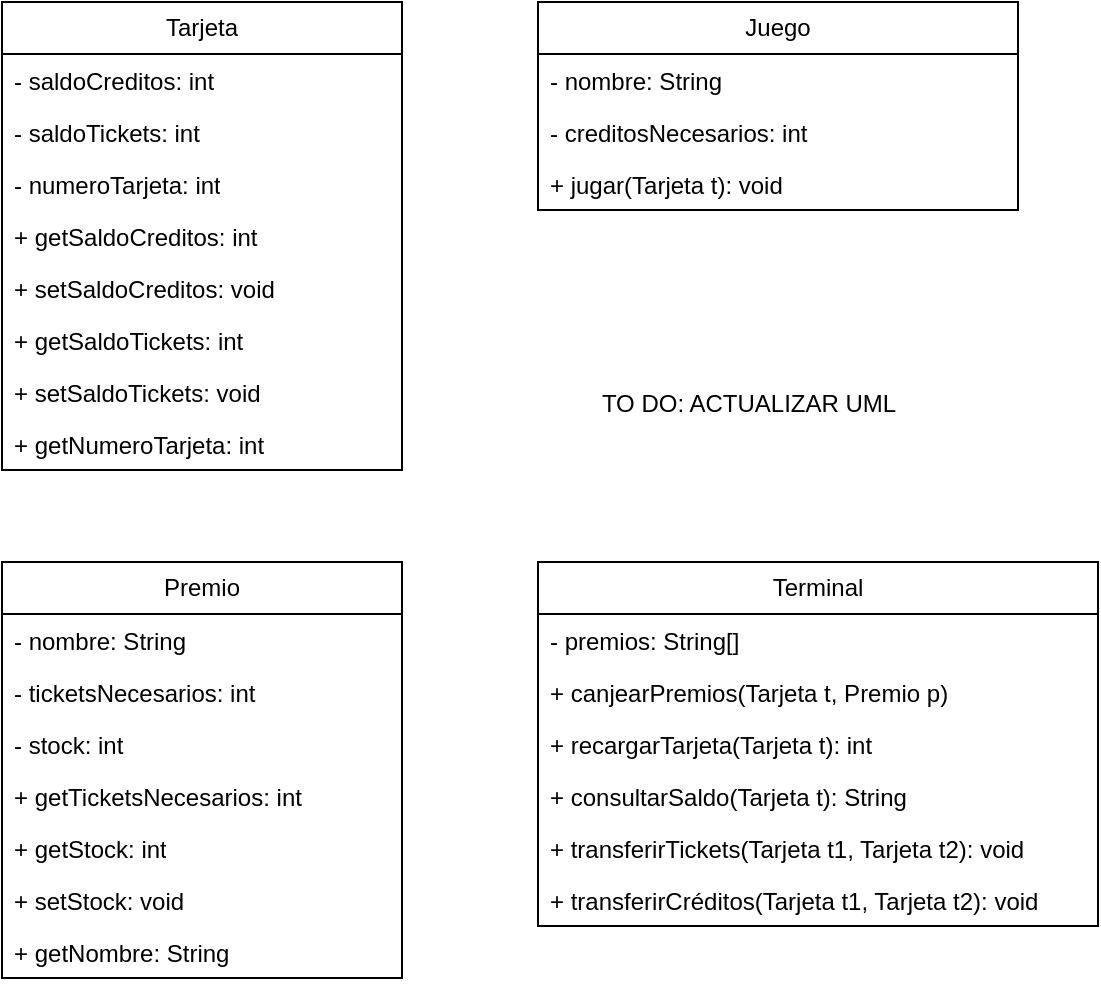 <mxfile version="22.1.7" type="device">
  <diagram name="Página-1" id="wa5kcKq3e18CeOB7k1VS">
    <mxGraphModel dx="1230" dy="656" grid="0" gridSize="10" guides="1" tooltips="1" connect="1" arrows="1" fold="1" page="0" pageScale="1" pageWidth="827" pageHeight="1169" math="0" shadow="0">
      <root>
        <mxCell id="0" />
        <mxCell id="1" parent="0" />
        <mxCell id="PjZ2b1iuHEPJoVRlskKN-1" value="Tarjeta" style="swimlane;fontStyle=0;childLayout=stackLayout;horizontal=1;startSize=26;fillColor=none;horizontalStack=0;resizeParent=1;resizeParentMax=0;resizeLast=0;collapsible=1;marginBottom=0;whiteSpace=wrap;html=1;" parent="1" vertex="1">
          <mxGeometry width="200" height="234" as="geometry" />
        </mxCell>
        <mxCell id="PjZ2b1iuHEPJoVRlskKN-2" value="- saldoCreditos: int" style="text;strokeColor=none;fillColor=none;align=left;verticalAlign=top;spacingLeft=4;spacingRight=4;overflow=hidden;rotatable=0;points=[[0,0.5],[1,0.5]];portConstraint=eastwest;whiteSpace=wrap;html=1;" parent="PjZ2b1iuHEPJoVRlskKN-1" vertex="1">
          <mxGeometry y="26" width="200" height="26" as="geometry" />
        </mxCell>
        <mxCell id="PjZ2b1iuHEPJoVRlskKN-3" value="- saldoTickets: int" style="text;strokeColor=none;fillColor=none;align=left;verticalAlign=top;spacingLeft=4;spacingRight=4;overflow=hidden;rotatable=0;points=[[0,0.5],[1,0.5]];portConstraint=eastwest;whiteSpace=wrap;html=1;" parent="PjZ2b1iuHEPJoVRlskKN-1" vertex="1">
          <mxGeometry y="52" width="200" height="26" as="geometry" />
        </mxCell>
        <mxCell id="PjZ2b1iuHEPJoVRlskKN-4" value="- numeroTarjeta: int" style="text;strokeColor=none;fillColor=none;align=left;verticalAlign=top;spacingLeft=4;spacingRight=4;overflow=hidden;rotatable=0;points=[[0,0.5],[1,0.5]];portConstraint=eastwest;whiteSpace=wrap;html=1;" parent="PjZ2b1iuHEPJoVRlskKN-1" vertex="1">
          <mxGeometry y="78" width="200" height="26" as="geometry" />
        </mxCell>
        <mxCell id="cTf_eGv-bGiG5YdIAFfl-2" value="+ getSaldoCreditos: int" style="text;strokeColor=none;fillColor=none;align=left;verticalAlign=top;spacingLeft=4;spacingRight=4;overflow=hidden;rotatable=0;points=[[0,0.5],[1,0.5]];portConstraint=eastwest;whiteSpace=wrap;html=1;" parent="PjZ2b1iuHEPJoVRlskKN-1" vertex="1">
          <mxGeometry y="104" width="200" height="26" as="geometry" />
        </mxCell>
        <mxCell id="cTf_eGv-bGiG5YdIAFfl-3" value="+ setSaldoCreditos: void" style="text;strokeColor=none;fillColor=none;align=left;verticalAlign=top;spacingLeft=4;spacingRight=4;overflow=hidden;rotatable=0;points=[[0,0.5],[1,0.5]];portConstraint=eastwest;whiteSpace=wrap;html=1;" parent="PjZ2b1iuHEPJoVRlskKN-1" vertex="1">
          <mxGeometry y="130" width="200" height="26" as="geometry" />
        </mxCell>
        <mxCell id="cTf_eGv-bGiG5YdIAFfl-4" value="+ getSaldoTickets: int" style="text;strokeColor=none;fillColor=none;align=left;verticalAlign=top;spacingLeft=4;spacingRight=4;overflow=hidden;rotatable=0;points=[[0,0.5],[1,0.5]];portConstraint=eastwest;whiteSpace=wrap;html=1;" parent="PjZ2b1iuHEPJoVRlskKN-1" vertex="1">
          <mxGeometry y="156" width="200" height="26" as="geometry" />
        </mxCell>
        <mxCell id="cTf_eGv-bGiG5YdIAFfl-5" value="+ setSaldoTickets: void" style="text;strokeColor=none;fillColor=none;align=left;verticalAlign=top;spacingLeft=4;spacingRight=4;overflow=hidden;rotatable=0;points=[[0,0.5],[1,0.5]];portConstraint=eastwest;whiteSpace=wrap;html=1;" parent="PjZ2b1iuHEPJoVRlskKN-1" vertex="1">
          <mxGeometry y="182" width="200" height="26" as="geometry" />
        </mxCell>
        <mxCell id="cTf_eGv-bGiG5YdIAFfl-6" value="+ getNumeroTarjeta: int" style="text;strokeColor=none;fillColor=none;align=left;verticalAlign=top;spacingLeft=4;spacingRight=4;overflow=hidden;rotatable=0;points=[[0,0.5],[1,0.5]];portConstraint=eastwest;whiteSpace=wrap;html=1;" parent="PjZ2b1iuHEPJoVRlskKN-1" vertex="1">
          <mxGeometry y="208" width="200" height="26" as="geometry" />
        </mxCell>
        <mxCell id="PjZ2b1iuHEPJoVRlskKN-5" value="Juego" style="swimlane;fontStyle=0;childLayout=stackLayout;horizontal=1;startSize=26;fillColor=none;horizontalStack=0;resizeParent=1;resizeParentMax=0;resizeLast=0;collapsible=1;marginBottom=0;whiteSpace=wrap;html=1;" parent="1" vertex="1">
          <mxGeometry x="268" width="240" height="104" as="geometry">
            <mxRectangle x="360" y="40" width="100" height="30" as="alternateBounds" />
          </mxGeometry>
        </mxCell>
        <mxCell id="PjZ2b1iuHEPJoVRlskKN-6" value="- nombre: String" style="text;strokeColor=none;fillColor=none;align=left;verticalAlign=top;spacingLeft=4;spacingRight=4;overflow=hidden;rotatable=0;points=[[0,0.5],[1,0.5]];portConstraint=eastwest;whiteSpace=wrap;html=1;" parent="PjZ2b1iuHEPJoVRlskKN-5" vertex="1">
          <mxGeometry y="26" width="240" height="26" as="geometry" />
        </mxCell>
        <mxCell id="PjZ2b1iuHEPJoVRlskKN-7" value="- creditosNecesarios: int" style="text;strokeColor=none;fillColor=none;align=left;verticalAlign=top;spacingLeft=4;spacingRight=4;overflow=hidden;rotatable=0;points=[[0,0.5],[1,0.5]];portConstraint=eastwest;whiteSpace=wrap;html=1;" parent="PjZ2b1iuHEPJoVRlskKN-5" vertex="1">
          <mxGeometry y="52" width="240" height="26" as="geometry" />
        </mxCell>
        <mxCell id="PjZ2b1iuHEPJoVRlskKN-8" value="+ jugar(Tarjeta t): void" style="text;strokeColor=none;fillColor=none;align=left;verticalAlign=top;spacingLeft=4;spacingRight=4;overflow=hidden;rotatable=0;points=[[0,0.5],[1,0.5]];portConstraint=eastwest;whiteSpace=wrap;html=1;" parent="PjZ2b1iuHEPJoVRlskKN-5" vertex="1">
          <mxGeometry y="78" width="240" height="26" as="geometry" />
        </mxCell>
        <mxCell id="PjZ2b1iuHEPJoVRlskKN-14" value="Premio" style="swimlane;fontStyle=0;childLayout=stackLayout;horizontal=1;startSize=26;fillColor=none;horizontalStack=0;resizeParent=1;resizeParentMax=0;resizeLast=0;collapsible=1;marginBottom=0;whiteSpace=wrap;html=1;" parent="1" vertex="1">
          <mxGeometry y="280" width="200" height="208" as="geometry" />
        </mxCell>
        <mxCell id="PjZ2b1iuHEPJoVRlskKN-15" value="- nombre: String" style="text;strokeColor=none;fillColor=none;align=left;verticalAlign=top;spacingLeft=4;spacingRight=4;overflow=hidden;rotatable=0;points=[[0,0.5],[1,0.5]];portConstraint=eastwest;whiteSpace=wrap;html=1;" parent="PjZ2b1iuHEPJoVRlskKN-14" vertex="1">
          <mxGeometry y="26" width="200" height="26" as="geometry" />
        </mxCell>
        <mxCell id="PjZ2b1iuHEPJoVRlskKN-16" value="- ticketsNecesarios: int" style="text;strokeColor=none;fillColor=none;align=left;verticalAlign=top;spacingLeft=4;spacingRight=4;overflow=hidden;rotatable=0;points=[[0,0.5],[1,0.5]];portConstraint=eastwest;whiteSpace=wrap;html=1;" parent="PjZ2b1iuHEPJoVRlskKN-14" vertex="1">
          <mxGeometry y="52" width="200" height="26" as="geometry" />
        </mxCell>
        <mxCell id="PjZ2b1iuHEPJoVRlskKN-17" value="- stock: int" style="text;strokeColor=none;fillColor=none;align=left;verticalAlign=top;spacingLeft=4;spacingRight=4;overflow=hidden;rotatable=0;points=[[0,0.5],[1,0.5]];portConstraint=eastwest;whiteSpace=wrap;html=1;" parent="PjZ2b1iuHEPJoVRlskKN-14" vertex="1">
          <mxGeometry y="78" width="200" height="26" as="geometry" />
        </mxCell>
        <mxCell id="cTf_eGv-bGiG5YdIAFfl-10" value="+ getTicketsNecesarios: int" style="text;strokeColor=none;fillColor=none;align=left;verticalAlign=top;spacingLeft=4;spacingRight=4;overflow=hidden;rotatable=0;points=[[0,0.5],[1,0.5]];portConstraint=eastwest;whiteSpace=wrap;html=1;" parent="PjZ2b1iuHEPJoVRlskKN-14" vertex="1">
          <mxGeometry y="104" width="200" height="26" as="geometry" />
        </mxCell>
        <mxCell id="cTf_eGv-bGiG5YdIAFfl-11" value="+ getStock: int" style="text;strokeColor=none;fillColor=none;align=left;verticalAlign=top;spacingLeft=4;spacingRight=4;overflow=hidden;rotatable=0;points=[[0,0.5],[1,0.5]];portConstraint=eastwest;whiteSpace=wrap;html=1;" parent="PjZ2b1iuHEPJoVRlskKN-14" vertex="1">
          <mxGeometry y="130" width="200" height="26" as="geometry" />
        </mxCell>
        <mxCell id="cTf_eGv-bGiG5YdIAFfl-12" value="+ setStock: void" style="text;strokeColor=none;fillColor=none;align=left;verticalAlign=top;spacingLeft=4;spacingRight=4;overflow=hidden;rotatable=0;points=[[0,0.5],[1,0.5]];portConstraint=eastwest;whiteSpace=wrap;html=1;" parent="PjZ2b1iuHEPJoVRlskKN-14" vertex="1">
          <mxGeometry y="156" width="200" height="26" as="geometry" />
        </mxCell>
        <mxCell id="cTf_eGv-bGiG5YdIAFfl-13" value="+ getNombre: String" style="text;strokeColor=none;fillColor=none;align=left;verticalAlign=top;spacingLeft=4;spacingRight=4;overflow=hidden;rotatable=0;points=[[0,0.5],[1,0.5]];portConstraint=eastwest;whiteSpace=wrap;html=1;" parent="PjZ2b1iuHEPJoVRlskKN-14" vertex="1">
          <mxGeometry y="182" width="200" height="26" as="geometry" />
        </mxCell>
        <mxCell id="PjZ2b1iuHEPJoVRlskKN-18" value="Terminal" style="swimlane;fontStyle=0;childLayout=stackLayout;horizontal=1;startSize=26;fillColor=none;horizontalStack=0;resizeParent=1;resizeParentMax=0;resizeLast=0;collapsible=1;marginBottom=0;whiteSpace=wrap;html=1;" parent="1" vertex="1">
          <mxGeometry x="268" y="280" width="280" height="182" as="geometry" />
        </mxCell>
        <mxCell id="PjZ2b1iuHEPJoVRlskKN-22" value="- premios: String[]" style="text;strokeColor=none;fillColor=none;align=left;verticalAlign=top;spacingLeft=4;spacingRight=4;overflow=hidden;rotatable=0;points=[[0,0.5],[1,0.5]];portConstraint=eastwest;whiteSpace=wrap;html=1;" parent="PjZ2b1iuHEPJoVRlskKN-18" vertex="1">
          <mxGeometry y="26" width="280" height="26" as="geometry" />
        </mxCell>
        <mxCell id="WLBWabcwObhpdfPszSkB-1" value="+ canjearPremios(Tarjeta t, Premio p)" style="text;strokeColor=none;fillColor=none;align=left;verticalAlign=top;spacingLeft=4;spacingRight=4;overflow=hidden;rotatable=0;points=[[0,0.5],[1,0.5]];portConstraint=eastwest;whiteSpace=wrap;html=1;" vertex="1" parent="PjZ2b1iuHEPJoVRlskKN-18">
          <mxGeometry y="52" width="280" height="26" as="geometry" />
        </mxCell>
        <mxCell id="PjZ2b1iuHEPJoVRlskKN-19" value="+ recargarTarjeta(Tarjeta t): int" style="text;strokeColor=none;fillColor=none;align=left;verticalAlign=top;spacingLeft=4;spacingRight=4;overflow=hidden;rotatable=0;points=[[0,0.5],[1,0.5]];portConstraint=eastwest;whiteSpace=wrap;html=1;" parent="PjZ2b1iuHEPJoVRlskKN-18" vertex="1">
          <mxGeometry y="78" width="280" height="26" as="geometry" />
        </mxCell>
        <mxCell id="PjZ2b1iuHEPJoVRlskKN-20" value="+ consultarSaldo(Tarjeta t): String" style="text;strokeColor=none;fillColor=none;align=left;verticalAlign=top;spacingLeft=4;spacingRight=4;overflow=hidden;rotatable=0;points=[[0,0.5],[1,0.5]];portConstraint=eastwest;whiteSpace=wrap;html=1;" parent="PjZ2b1iuHEPJoVRlskKN-18" vertex="1">
          <mxGeometry y="104" width="280" height="26" as="geometry" />
        </mxCell>
        <mxCell id="PjZ2b1iuHEPJoVRlskKN-21" value="+ transferirTickets(Tarjeta t1, Tarjeta t2): void" style="text;strokeColor=none;fillColor=none;align=left;verticalAlign=top;spacingLeft=4;spacingRight=4;overflow=hidden;rotatable=0;points=[[0,0.5],[1,0.5]];portConstraint=eastwest;whiteSpace=wrap;html=1;" parent="PjZ2b1iuHEPJoVRlskKN-18" vertex="1">
          <mxGeometry y="130" width="280" height="26" as="geometry" />
        </mxCell>
        <mxCell id="WLBWabcwObhpdfPszSkB-3" value="+ transferirCréditos(Tarjeta t1, Tarjeta t2): void" style="text;strokeColor=none;fillColor=none;align=left;verticalAlign=top;spacingLeft=4;spacingRight=4;overflow=hidden;rotatable=0;points=[[0,0.5],[1,0.5]];portConstraint=eastwest;whiteSpace=wrap;html=1;" vertex="1" parent="PjZ2b1iuHEPJoVRlskKN-18">
          <mxGeometry y="156" width="280" height="26" as="geometry" />
        </mxCell>
        <mxCell id="WLBWabcwObhpdfPszSkB-2" value="TO DO: ACTUALIZAR UML" style="text;html=1;align=center;verticalAlign=middle;resizable=0;points=[];autosize=1;strokeColor=none;fillColor=none;" vertex="1" parent="1">
          <mxGeometry x="291" y="188" width="164" height="26" as="geometry" />
        </mxCell>
      </root>
    </mxGraphModel>
  </diagram>
</mxfile>
